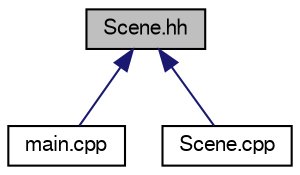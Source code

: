 digraph "Scene.hh"
{
 // LATEX_PDF_SIZE
  edge [fontname="FreeSans",fontsize="10",labelfontname="FreeSans",labelfontsize="10"];
  node [fontname="FreeSans",fontsize="10",shape=record];
  Node1 [label="Scene.hh",height=0.2,width=0.4,color="black", fillcolor="grey75", style="filled", fontcolor="black",tooltip="Definicja klasy Scene."];
  Node1 -> Node2 [dir="back",color="midnightblue",fontsize="10",style="solid",fontname="FreeSans"];
  Node2 [label="main.cpp",height=0.2,width=0.4,color="black", fillcolor="white", style="filled",URL="$main_8cpp.html",tooltip=" "];
  Node1 -> Node3 [dir="back",color="midnightblue",fontsize="10",style="solid",fontname="FreeSans"];
  Node3 [label="Scene.cpp",height=0.2,width=0.4,color="black", fillcolor="white", style="filled",URL="$Scene_8cpp.html",tooltip=" "];
}
